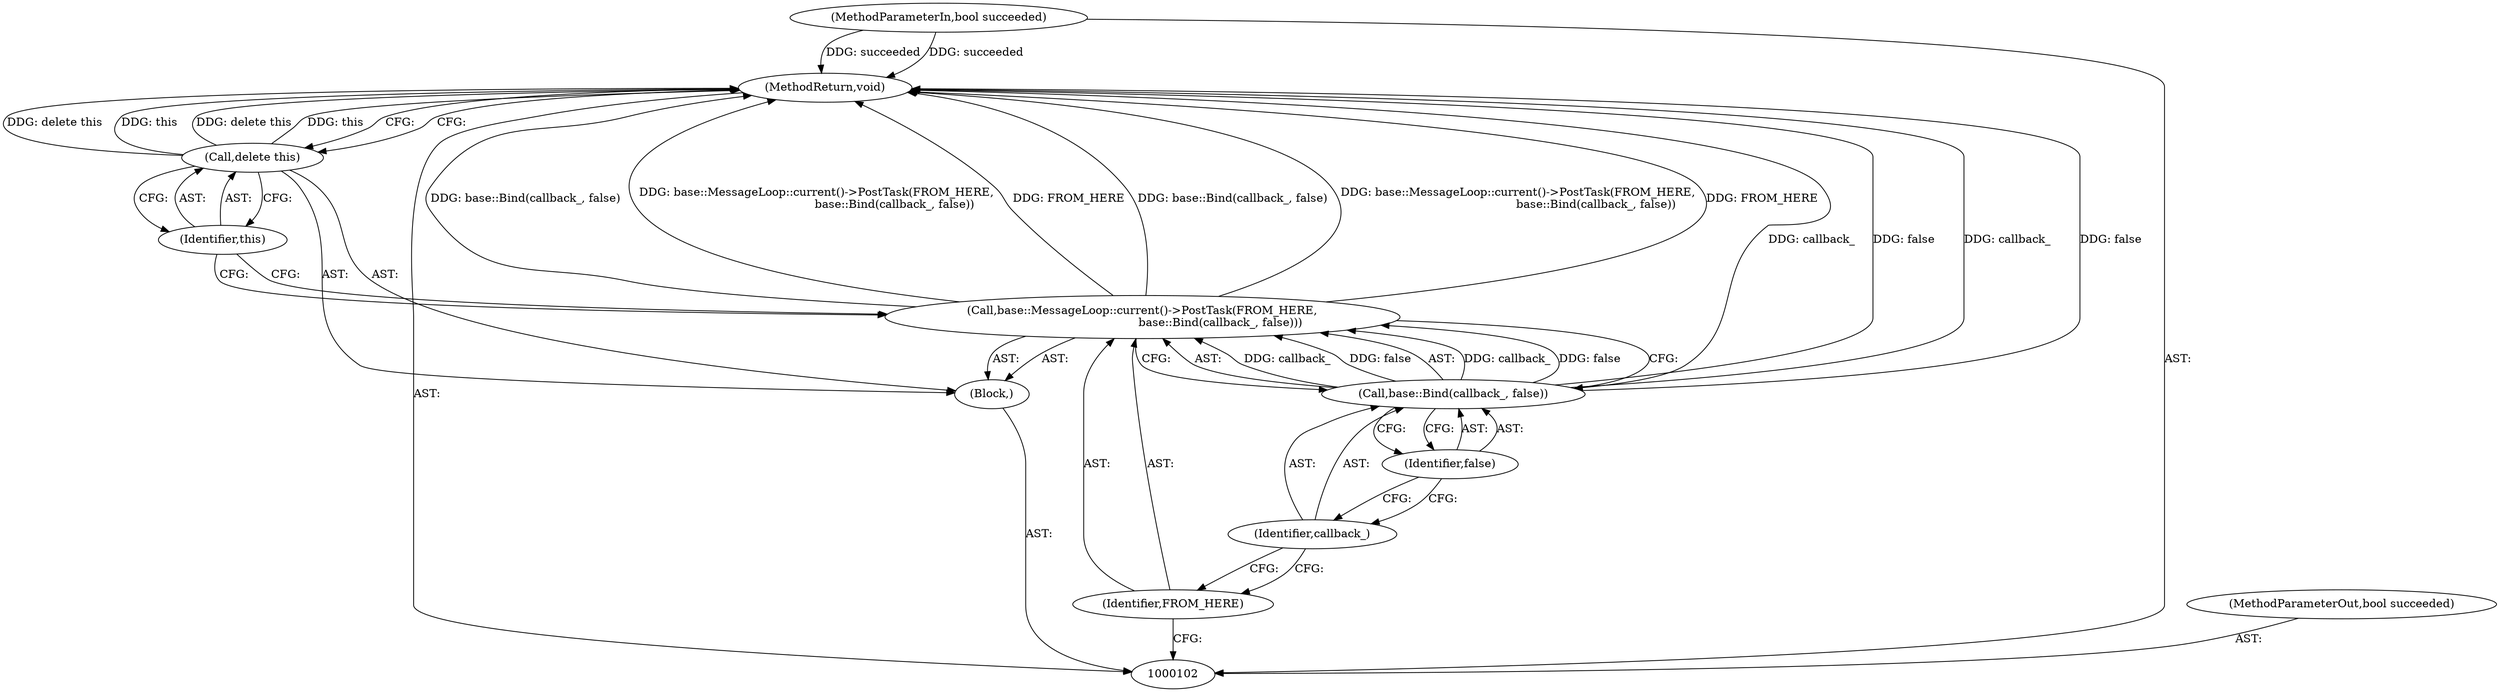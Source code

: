 digraph "0_Chrome_5a15b72a270b514cd442872221a788a303bdaa88" {
"1000112" [label="(MethodReturn,void)"];
"1000103" [label="(MethodParameterIn,bool succeeded)"];
"1000131" [label="(MethodParameterOut,bool succeeded)"];
"1000104" [label="(Block,)"];
"1000105" [label="(Call,base::MessageLoop::current()->PostTask(FROM_HERE,\n                                           base::Bind(callback_, false)))"];
"1000106" [label="(Identifier,FROM_HERE)"];
"1000107" [label="(Call,base::Bind(callback_, false))"];
"1000108" [label="(Identifier,callback_)"];
"1000109" [label="(Identifier,false)"];
"1000111" [label="(Identifier,this)"];
"1000110" [label="(Call,delete this)"];
"1000112" -> "1000102"  [label="AST: "];
"1000112" -> "1000110"  [label="CFG: "];
"1000107" -> "1000112"  [label="DDG: callback_"];
"1000107" -> "1000112"  [label="DDG: false"];
"1000105" -> "1000112"  [label="DDG: base::Bind(callback_, false)"];
"1000105" -> "1000112"  [label="DDG: base::MessageLoop::current()->PostTask(FROM_HERE,\n                                           base::Bind(callback_, false))"];
"1000105" -> "1000112"  [label="DDG: FROM_HERE"];
"1000103" -> "1000112"  [label="DDG: succeeded"];
"1000110" -> "1000112"  [label="DDG: delete this"];
"1000110" -> "1000112"  [label="DDG: this"];
"1000103" -> "1000102"  [label="AST: "];
"1000103" -> "1000112"  [label="DDG: succeeded"];
"1000131" -> "1000102"  [label="AST: "];
"1000104" -> "1000102"  [label="AST: "];
"1000105" -> "1000104"  [label="AST: "];
"1000110" -> "1000104"  [label="AST: "];
"1000105" -> "1000104"  [label="AST: "];
"1000105" -> "1000107"  [label="CFG: "];
"1000106" -> "1000105"  [label="AST: "];
"1000107" -> "1000105"  [label="AST: "];
"1000111" -> "1000105"  [label="CFG: "];
"1000105" -> "1000112"  [label="DDG: base::Bind(callback_, false)"];
"1000105" -> "1000112"  [label="DDG: base::MessageLoop::current()->PostTask(FROM_HERE,\n                                           base::Bind(callback_, false))"];
"1000105" -> "1000112"  [label="DDG: FROM_HERE"];
"1000107" -> "1000105"  [label="DDG: callback_"];
"1000107" -> "1000105"  [label="DDG: false"];
"1000106" -> "1000105"  [label="AST: "];
"1000106" -> "1000102"  [label="CFG: "];
"1000108" -> "1000106"  [label="CFG: "];
"1000107" -> "1000105"  [label="AST: "];
"1000107" -> "1000109"  [label="CFG: "];
"1000108" -> "1000107"  [label="AST: "];
"1000109" -> "1000107"  [label="AST: "];
"1000105" -> "1000107"  [label="CFG: "];
"1000107" -> "1000112"  [label="DDG: callback_"];
"1000107" -> "1000112"  [label="DDG: false"];
"1000107" -> "1000105"  [label="DDG: callback_"];
"1000107" -> "1000105"  [label="DDG: false"];
"1000108" -> "1000107"  [label="AST: "];
"1000108" -> "1000106"  [label="CFG: "];
"1000109" -> "1000108"  [label="CFG: "];
"1000109" -> "1000107"  [label="AST: "];
"1000109" -> "1000108"  [label="CFG: "];
"1000107" -> "1000109"  [label="CFG: "];
"1000111" -> "1000110"  [label="AST: "];
"1000111" -> "1000105"  [label="CFG: "];
"1000110" -> "1000111"  [label="CFG: "];
"1000110" -> "1000104"  [label="AST: "];
"1000110" -> "1000111"  [label="CFG: "];
"1000111" -> "1000110"  [label="AST: "];
"1000112" -> "1000110"  [label="CFG: "];
"1000110" -> "1000112"  [label="DDG: delete this"];
"1000110" -> "1000112"  [label="DDG: this"];
}
